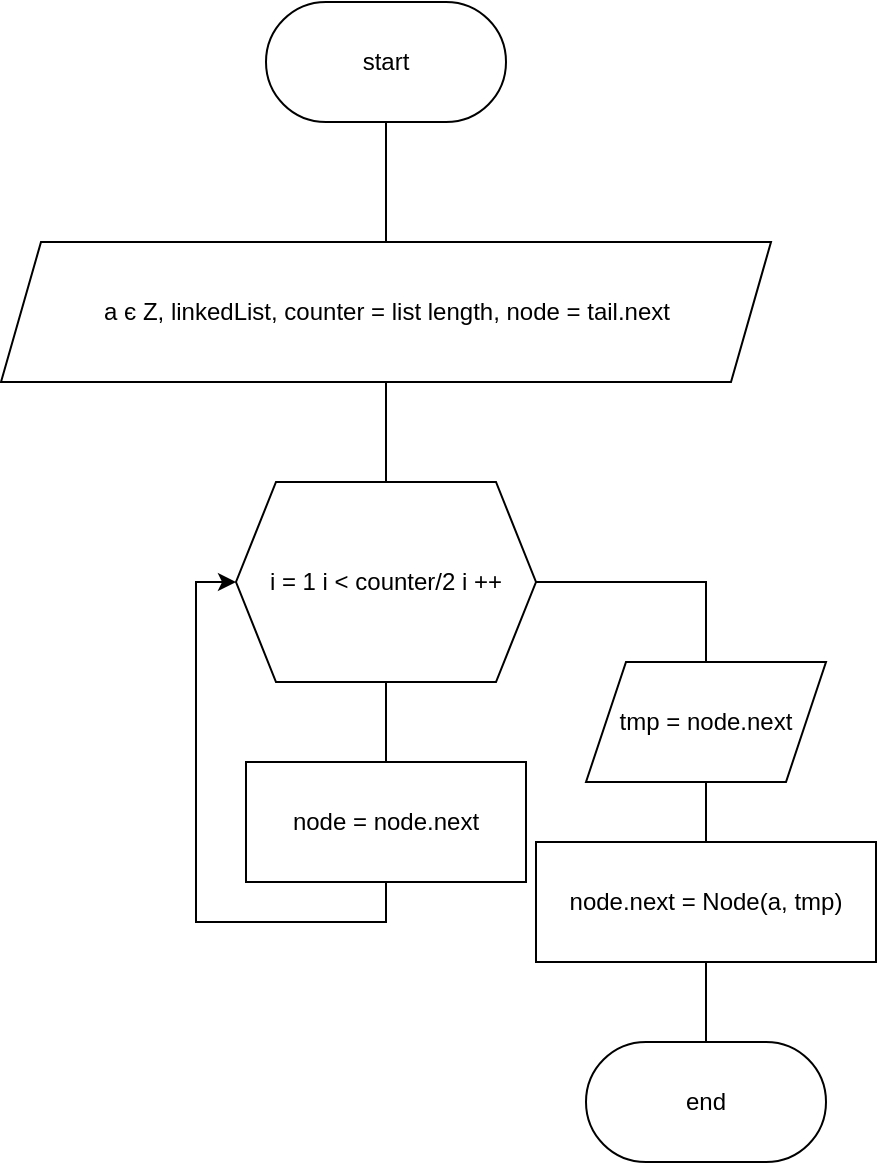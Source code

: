 <mxfile version="15.9.6" type="device"><diagram id="ZupI9HKyiPChusEWa7Ix" name="Page-1"><mxGraphModel dx="1038" dy="579" grid="1" gridSize="10" guides="1" tooltips="1" connect="1" arrows="1" fold="1" page="1" pageScale="1" pageWidth="2000" pageHeight="2000" math="0" shadow="0"><root><mxCell id="0"/><mxCell id="1" parent="0"/><mxCell id="5Hwp7m4v9MS08alVpXms-1" value="start" style="rounded=1;whiteSpace=wrap;html=1;arcSize=50;" parent="1" vertex="1"><mxGeometry x="570" y="270" width="120" height="60" as="geometry"/></mxCell><mxCell id="5Hwp7m4v9MS08alVpXms-2" value="" style="endArrow=none;html=1;rounded=0;entryX=0.5;entryY=1;entryDx=0;entryDy=0;exitX=0.5;exitY=0;exitDx=0;exitDy=0;" parent="1" source="5Hwp7m4v9MS08alVpXms-3" target="5Hwp7m4v9MS08alVpXms-1" edge="1"><mxGeometry width="50" height="50" relative="1" as="geometry"><mxPoint x="630" y="420" as="sourcePoint"/><mxPoint x="620" y="480" as="targetPoint"/></mxGeometry></mxCell><mxCell id="5Hwp7m4v9MS08alVpXms-3" value="a є Z, linkedList, counter = list length, node = tail.next" style="shape=parallelogram;perimeter=parallelogramPerimeter;whiteSpace=wrap;html=1;fixedSize=1;" parent="1" vertex="1"><mxGeometry x="437.5" y="390" width="385" height="70" as="geometry"/></mxCell><mxCell id="jKoNU-71aJbFO60MMpW6-1" value="i = 1 i &amp;lt; counter/2 i ++" style="shape=hexagon;perimeter=hexagonPerimeter2;whiteSpace=wrap;html=1;fixedSize=1;" vertex="1" parent="1"><mxGeometry x="555" y="510" width="150" height="100" as="geometry"/></mxCell><mxCell id="jKoNU-71aJbFO60MMpW6-2" value="" style="endArrow=none;html=1;rounded=0;entryX=0.5;entryY=1;entryDx=0;entryDy=0;exitX=0.5;exitY=0;exitDx=0;exitDy=0;" edge="1" parent="1" source="jKoNU-71aJbFO60MMpW6-1" target="5Hwp7m4v9MS08alVpXms-3"><mxGeometry width="50" height="50" relative="1" as="geometry"><mxPoint x="500" y="720" as="sourcePoint"/><mxPoint x="550" y="670" as="targetPoint"/></mxGeometry></mxCell><mxCell id="jKoNU-71aJbFO60MMpW6-3" value="" style="endArrow=none;html=1;rounded=0;entryX=0.5;entryY=1;entryDx=0;entryDy=0;exitX=0.5;exitY=0;exitDx=0;exitDy=0;" edge="1" parent="1" source="jKoNU-71aJbFO60MMpW6-4" target="jKoNU-71aJbFO60MMpW6-1"><mxGeometry width="50" height="50" relative="1" as="geometry"><mxPoint x="670" y="710" as="sourcePoint"/><mxPoint x="550" y="570" as="targetPoint"/></mxGeometry></mxCell><mxCell id="jKoNU-71aJbFO60MMpW6-5" style="edgeStyle=orthogonalEdgeStyle;rounded=0;orthogonalLoop=1;jettySize=auto;html=1;exitX=0.5;exitY=1;exitDx=0;exitDy=0;entryX=0;entryY=0.5;entryDx=0;entryDy=0;" edge="1" parent="1" source="jKoNU-71aJbFO60MMpW6-4" target="jKoNU-71aJbFO60MMpW6-1"><mxGeometry relative="1" as="geometry"/></mxCell><mxCell id="jKoNU-71aJbFO60MMpW6-4" value="node = node.next" style="rounded=0;whiteSpace=wrap;html=1;" vertex="1" parent="1"><mxGeometry x="560" y="650" width="140" height="60" as="geometry"/></mxCell><mxCell id="jKoNU-71aJbFO60MMpW6-6" value="" style="endArrow=none;html=1;rounded=0;entryX=1;entryY=0.5;entryDx=0;entryDy=0;exitX=0.5;exitY=0;exitDx=0;exitDy=0;" edge="1" parent="1" source="jKoNU-71aJbFO60MMpW6-8" target="jKoNU-71aJbFO60MMpW6-1"><mxGeometry width="50" height="50" relative="1" as="geometry"><mxPoint x="790" y="610" as="sourcePoint"/><mxPoint x="550" y="670" as="targetPoint"/><Array as="points"><mxPoint x="790" y="560"/></Array></mxGeometry></mxCell><mxCell id="jKoNU-71aJbFO60MMpW6-8" value="tmp = node.next" style="shape=parallelogram;perimeter=parallelogramPerimeter;whiteSpace=wrap;html=1;fixedSize=1;" vertex="1" parent="1"><mxGeometry x="730" y="600" width="120" height="60" as="geometry"/></mxCell><mxCell id="jKoNU-71aJbFO60MMpW6-9" value="" style="endArrow=none;html=1;rounded=0;entryX=0.5;entryY=1;entryDx=0;entryDy=0;exitX=0.5;exitY=0;exitDx=0;exitDy=0;" edge="1" parent="1" source="jKoNU-71aJbFO60MMpW6-11" target="jKoNU-71aJbFO60MMpW6-8"><mxGeometry width="50" height="50" relative="1" as="geometry"><mxPoint x="790" y="720" as="sourcePoint"/><mxPoint x="550" y="670" as="targetPoint"/></mxGeometry></mxCell><mxCell id="jKoNU-71aJbFO60MMpW6-11" value="node.next = Node(a, tmp)" style="rounded=0;whiteSpace=wrap;html=1;" vertex="1" parent="1"><mxGeometry x="705" y="690" width="170" height="60" as="geometry"/></mxCell><mxCell id="jKoNU-71aJbFO60MMpW6-12" value="" style="endArrow=none;html=1;rounded=0;entryX=0.5;entryY=1;entryDx=0;entryDy=0;exitX=0.5;exitY=0;exitDx=0;exitDy=0;" edge="1" parent="1" source="jKoNU-71aJbFO60MMpW6-13" target="jKoNU-71aJbFO60MMpW6-11"><mxGeometry width="50" height="50" relative="1" as="geometry"><mxPoint x="800" y="850" as="sourcePoint"/><mxPoint x="550" y="670" as="targetPoint"/></mxGeometry></mxCell><mxCell id="jKoNU-71aJbFO60MMpW6-13" value="end" style="rounded=1;whiteSpace=wrap;html=1;arcSize=50;" vertex="1" parent="1"><mxGeometry x="730" y="790" width="120" height="60" as="geometry"/></mxCell></root></mxGraphModel></diagram></mxfile>